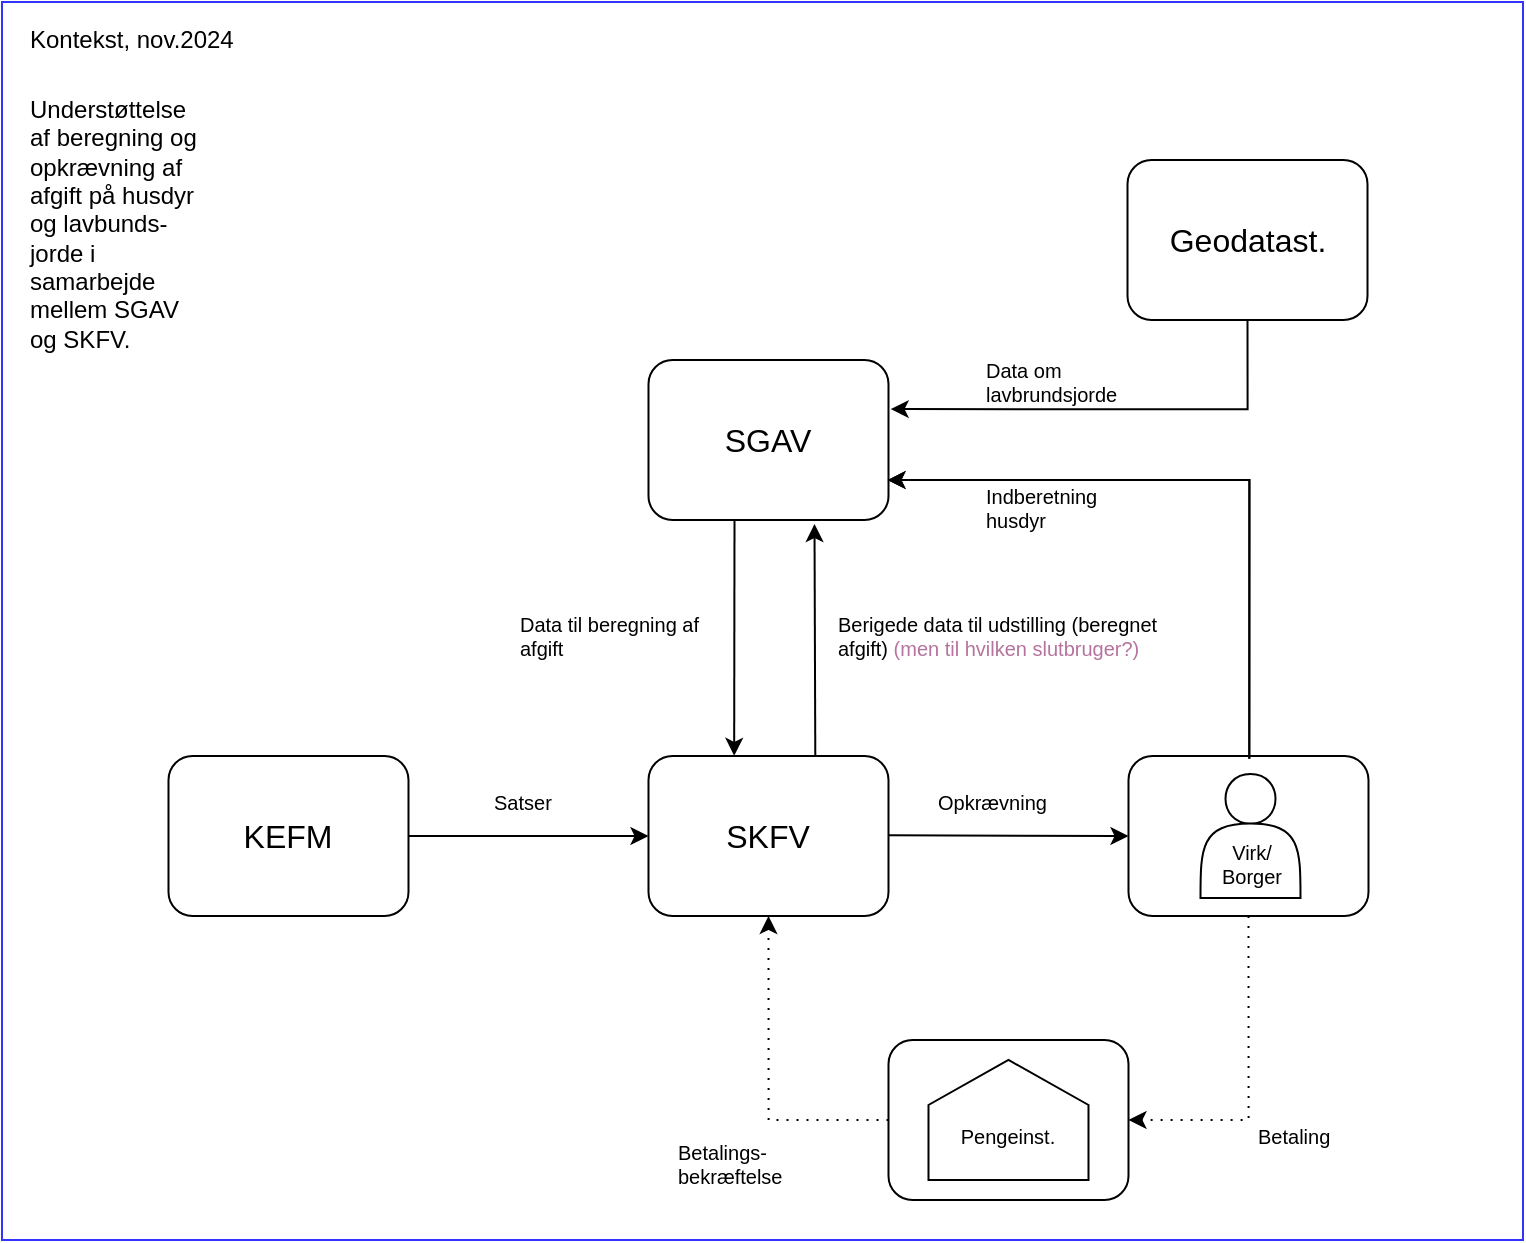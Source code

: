 <mxfile version="24.9.1">
  <diagram name="Page-1" id="S5U_yXKKdmuBEsmlaGM5">
    <mxGraphModel dx="988" dy="527" grid="1" gridSize="10" guides="1" tooltips="1" connect="1" arrows="1" fold="1" page="1" pageScale="1" pageWidth="827" pageHeight="1169" math="0" shadow="0">
      <root>
        <mxCell id="0" />
        <mxCell id="1" parent="0" />
        <mxCell id="VAO1xHc-wEqoA3QT3B27-7" value="" style="rounded=1;whiteSpace=wrap;html=1;fontSize=16;fillColor=none;gradientColor=none;fillStyle=auto;" parent="1" vertex="1">
          <mxGeometry x="604.25" y="418" width="120" height="80" as="geometry" />
        </mxCell>
        <mxCell id="VAO1xHc-wEqoA3QT3B27-27" value="" style="rounded=0;whiteSpace=wrap;html=1;fillColor=none;strokeColor=#3333FF;" parent="1" vertex="1">
          <mxGeometry x="41" y="41" width="760.5" height="619" as="geometry" />
        </mxCell>
        <mxCell id="VAO1xHc-wEqoA3QT3B27-1" value="SGAV" style="rounded=1;whiteSpace=wrap;html=1;fontSize=16;align=center;" parent="1" vertex="1">
          <mxGeometry x="364.25" y="220" width="120" height="80" as="geometry" />
        </mxCell>
        <mxCell id="VAO1xHc-wEqoA3QT3B27-2" value="SKFV" style="rounded=1;whiteSpace=wrap;html=1;fontSize=16;align=center;" parent="1" vertex="1">
          <mxGeometry x="364.25" y="418" width="120" height="80" as="geometry" />
        </mxCell>
        <mxCell id="VAO1xHc-wEqoA3QT3B27-11" style="edgeStyle=orthogonalEdgeStyle;rounded=0;orthogonalLoop=1;jettySize=auto;html=1;" parent="1" source="VAO1xHc-wEqoA3QT3B27-4" target="VAO1xHc-wEqoA3QT3B27-2" edge="1">
          <mxGeometry relative="1" as="geometry" />
        </mxCell>
        <mxCell id="VAO1xHc-wEqoA3QT3B27-4" value="KEFM" style="rounded=1;whiteSpace=wrap;html=1;fontSize=16;" parent="1" vertex="1">
          <mxGeometry x="124.25" y="418" width="120" height="80" as="geometry" />
        </mxCell>
        <mxCell id="VAO1xHc-wEqoA3QT3B27-6" value="" style="shape=actor;whiteSpace=wrap;html=1;" parent="1" vertex="1">
          <mxGeometry x="640.25" y="427" width="50" height="62" as="geometry" />
        </mxCell>
        <mxCell id="VAO1xHc-wEqoA3QT3B27-10" style="edgeStyle=orthogonalEdgeStyle;rounded=0;orthogonalLoop=1;jettySize=auto;html=1;entryX=0.993;entryY=0.733;entryDx=0;entryDy=0;entryPerimeter=0;curved=0;" parent="1" edge="1">
          <mxGeometry relative="1" as="geometry">
            <Array as="points">
              <mxPoint x="664.59" y="280.37" />
            </Array>
            <mxPoint x="664.654" y="419.37" as="sourcePoint" />
            <mxPoint x="483.75" y="280.01" as="targetPoint" />
          </mxGeometry>
        </mxCell>
        <mxCell id="VAO1xHc-wEqoA3QT3B27-14" style="rounded=0;orthogonalLoop=1;jettySize=auto;html=1;entryX=0.357;entryY=-0.001;entryDx=0;entryDy=0;entryPerimeter=0;" parent="1" target="VAO1xHc-wEqoA3QT3B27-2" edge="1">
          <mxGeometry relative="1" as="geometry">
            <mxPoint x="407.25" y="300" as="sourcePoint" />
            <mxPoint x="408.25" y="408" as="targetPoint" />
          </mxGeometry>
        </mxCell>
        <mxCell id="VAO1xHc-wEqoA3QT3B27-17" style="rounded=0;orthogonalLoop=1;jettySize=auto;html=1;startArrow=classic;startFill=1;endArrow=none;endFill=0;entryX=0.695;entryY=-0.031;entryDx=0;entryDy=0;entryPerimeter=0;" parent="1" edge="1">
          <mxGeometry relative="1" as="geometry">
            <mxPoint x="447.25" y="302" as="sourcePoint" />
            <mxPoint x="447.65" y="417.52" as="targetPoint" />
          </mxGeometry>
        </mxCell>
        <mxCell id="VAO1xHc-wEqoA3QT3B27-20" value="" style="rounded=1;whiteSpace=wrap;html=1;fontSize=16;fillColor=none;gradientColor=none;fillStyle=auto;" parent="1" vertex="1">
          <mxGeometry x="484.25" y="560" width="120" height="80" as="geometry" />
        </mxCell>
        <mxCell id="VAO1xHc-wEqoA3QT3B27-21" value="" style="shape=offPageConnector;whiteSpace=wrap;html=1;rotation=-180;" parent="1" vertex="1">
          <mxGeometry x="504.25" y="570" width="80" height="60" as="geometry" />
        </mxCell>
        <mxCell id="VAO1xHc-wEqoA3QT3B27-24" style="edgeStyle=orthogonalEdgeStyle;rounded=0;orthogonalLoop=1;jettySize=auto;html=1;entryX=1;entryY=0.5;entryDx=0;entryDy=0;dashed=1;dashPattern=1 4;exitX=0.5;exitY=1;exitDx=0;exitDy=0;" parent="1" source="VAO1xHc-wEqoA3QT3B27-7" target="VAO1xHc-wEqoA3QT3B27-20" edge="1">
          <mxGeometry relative="1" as="geometry">
            <mxPoint x="667.25" y="527" as="sourcePoint" />
          </mxGeometry>
        </mxCell>
        <mxCell id="VAO1xHc-wEqoA3QT3B27-22" value="&lt;font style=&quot;font-size: 10px;&quot;&gt;Virk/&lt;/font&gt;&lt;div style=&quot;font-size: 10px;&quot;&gt;&lt;font style=&quot;font-size: 10px;&quot;&gt;Borger&lt;/font&gt;&lt;/div&gt;" style="rounded=0;whiteSpace=wrap;html=1;strokeColor=none;fillColor=none;fontSize=10;" parent="1" vertex="1">
          <mxGeometry x="606.25" y="462" width="120" height="20" as="geometry" />
        </mxCell>
        <mxCell id="VAO1xHc-wEqoA3QT3B27-23" value="Pengeinst." style="rounded=0;whiteSpace=wrap;html=1;strokeColor=none;fillColor=none;fontSize=10;" parent="1" vertex="1">
          <mxGeometry x="483.75" y="598" width="120" height="20" as="geometry" />
        </mxCell>
        <mxCell id="VAO1xHc-wEqoA3QT3B27-25" style="edgeStyle=orthogonalEdgeStyle;rounded=0;orthogonalLoop=1;jettySize=auto;html=1;entryX=0.5;entryY=1;entryDx=0;entryDy=0;dashed=1;dashPattern=1 4;exitX=0;exitY=0.5;exitDx=0;exitDy=0;" parent="1" source="VAO1xHc-wEqoA3QT3B27-20" target="VAO1xHc-wEqoA3QT3B27-2" edge="1">
          <mxGeometry relative="1" as="geometry">
            <mxPoint x="484.25" y="500" as="sourcePoint" />
            <mxPoint x="424.25" y="580" as="targetPoint" />
          </mxGeometry>
        </mxCell>
        <mxCell id="VAO1xHc-wEqoA3QT3B27-28" value="Understøttelse af beregning og opkrævning af afgift på husdyr og lavbunds-jorde i samarbejde mellem SGAV og SKFV." style="rounded=0;whiteSpace=wrap;html=1;strokeColor=none;align=left;" parent="1" vertex="1">
          <mxGeometry x="53" y="83" width="87" height="137" as="geometry" />
        </mxCell>
        <mxCell id="VAO1xHc-wEqoA3QT3B27-31" value="" style="rounded=0;orthogonalLoop=1;jettySize=auto;html=1;strokeWidth=1;entryX=0;entryY=0.5;entryDx=0;entryDy=0;" parent="1" target="VAO1xHc-wEqoA3QT3B27-7" edge="1">
          <mxGeometry relative="1" as="geometry">
            <mxPoint x="484.25" y="457.667" as="sourcePoint" />
            <mxPoint x="567.25" y="459" as="targetPoint" />
          </mxGeometry>
        </mxCell>
        <mxCell id="VAO1xHc-wEqoA3QT3B27-34" value="Opkrævning" style="rounded=0;whiteSpace=wrap;html=1;strokeColor=none;align=left;fontSize=10;" parent="1" vertex="1">
          <mxGeometry x="507.25" y="431" width="75" height="20" as="geometry" />
        </mxCell>
        <mxCell id="VAO1xHc-wEqoA3QT3B27-35" value="Betaling" style="rounded=0;whiteSpace=wrap;html=1;strokeColor=none;align=left;fontSize=10;" parent="1" vertex="1">
          <mxGeometry x="667.25" y="598" width="75" height="20" as="geometry" />
        </mxCell>
        <mxCell id="VAO1xHc-wEqoA3QT3B27-36" value="Indberetning husdyr" style="rounded=0;whiteSpace=wrap;html=1;strokeColor=none;align=left;fontSize=10;" parent="1" vertex="1">
          <mxGeometry x="531.25" y="284" width="75" height="20" as="geometry" />
        </mxCell>
        <mxCell id="VAO1xHc-wEqoA3QT3B27-38" value="Betalings- bekræftelse" style="rounded=0;whiteSpace=wrap;html=1;strokeColor=none;align=left;fontSize=10;" parent="1" vertex="1">
          <mxGeometry x="377.25" y="602" width="75" height="40" as="geometry" />
        </mxCell>
        <mxCell id="VAO1xHc-wEqoA3QT3B27-39" value="Satser" style="rounded=0;whiteSpace=wrap;html=1;strokeColor=none;align=left;fontSize=10;" parent="1" vertex="1">
          <mxGeometry x="285.25" y="431" width="42" height="20" as="geometry" />
        </mxCell>
        <mxCell id="VAO1xHc-wEqoA3QT3B27-42" value="Berigede data til udstilling (beregnet afgift) &lt;font color=&quot;#b5739d&quot;&gt;(men til hvilken slutbruger?)&lt;/font&gt;" style="rounded=0;whiteSpace=wrap;html=1;strokeColor=none;align=left;fontSize=10;" parent="1" vertex="1">
          <mxGeometry x="457.25" y="348" width="162.75" height="20" as="geometry" />
        </mxCell>
        <mxCell id="VAO1xHc-wEqoA3QT3B27-44" value="Data til beregning af afgift" style="rounded=0;whiteSpace=wrap;html=1;strokeColor=none;align=left;fontSize=10;" parent="1" vertex="1">
          <mxGeometry x="298.25" y="348" width="100" height="20" as="geometry" />
        </mxCell>
        <mxCell id="VAO1xHc-wEqoA3QT3B27-45" value="Kontekst, nov.2024" style="rounded=0;whiteSpace=wrap;html=1;strokeColor=none;align=left;" parent="1" vertex="1">
          <mxGeometry x="53" y="50" width="117" height="20" as="geometry" />
        </mxCell>
        <mxCell id="mVkR-Kg8UKBkq0qefMB4-1" value="Geodatast." style="rounded=1;whiteSpace=wrap;html=1;fontSize=16;align=center;" vertex="1" parent="1">
          <mxGeometry x="603.75" y="120" width="120" height="80" as="geometry" />
        </mxCell>
        <mxCell id="mVkR-Kg8UKBkq0qefMB4-2" style="edgeStyle=orthogonalEdgeStyle;rounded=0;orthogonalLoop=1;jettySize=auto;html=1;entryX=1.009;entryY=0.307;entryDx=0;entryDy=0;entryPerimeter=0;exitX=0.5;exitY=1;exitDx=0;exitDy=0;curved=0;" edge="1" parent="1" source="mVkR-Kg8UKBkq0qefMB4-1" target="VAO1xHc-wEqoA3QT3B27-1">
          <mxGeometry relative="1" as="geometry" />
        </mxCell>
        <mxCell id="mVkR-Kg8UKBkq0qefMB4-3" value="Data om lavbrundsjorde" style="rounded=0;whiteSpace=wrap;html=1;strokeColor=none;align=left;fontSize=10;" vertex="1" parent="1">
          <mxGeometry x="531.25" y="221" width="75" height="20" as="geometry" />
        </mxCell>
        <mxCell id="mVkR-Kg8UKBkq0qefMB4-8" style="edgeStyle=orthogonalEdgeStyle;rounded=0;orthogonalLoop=1;jettySize=auto;html=1;entryX=0.993;entryY=0.733;entryDx=0;entryDy=0;entryPerimeter=0;curved=0;" edge="1" parent="1">
          <mxGeometry relative="1" as="geometry">
            <Array as="points">
              <mxPoint x="665" y="280" />
            </Array>
            <mxPoint x="664.654" y="419.37" as="sourcePoint" />
            <mxPoint x="483.75" y="280.01" as="targetPoint" />
          </mxGeometry>
        </mxCell>
      </root>
    </mxGraphModel>
  </diagram>
</mxfile>
